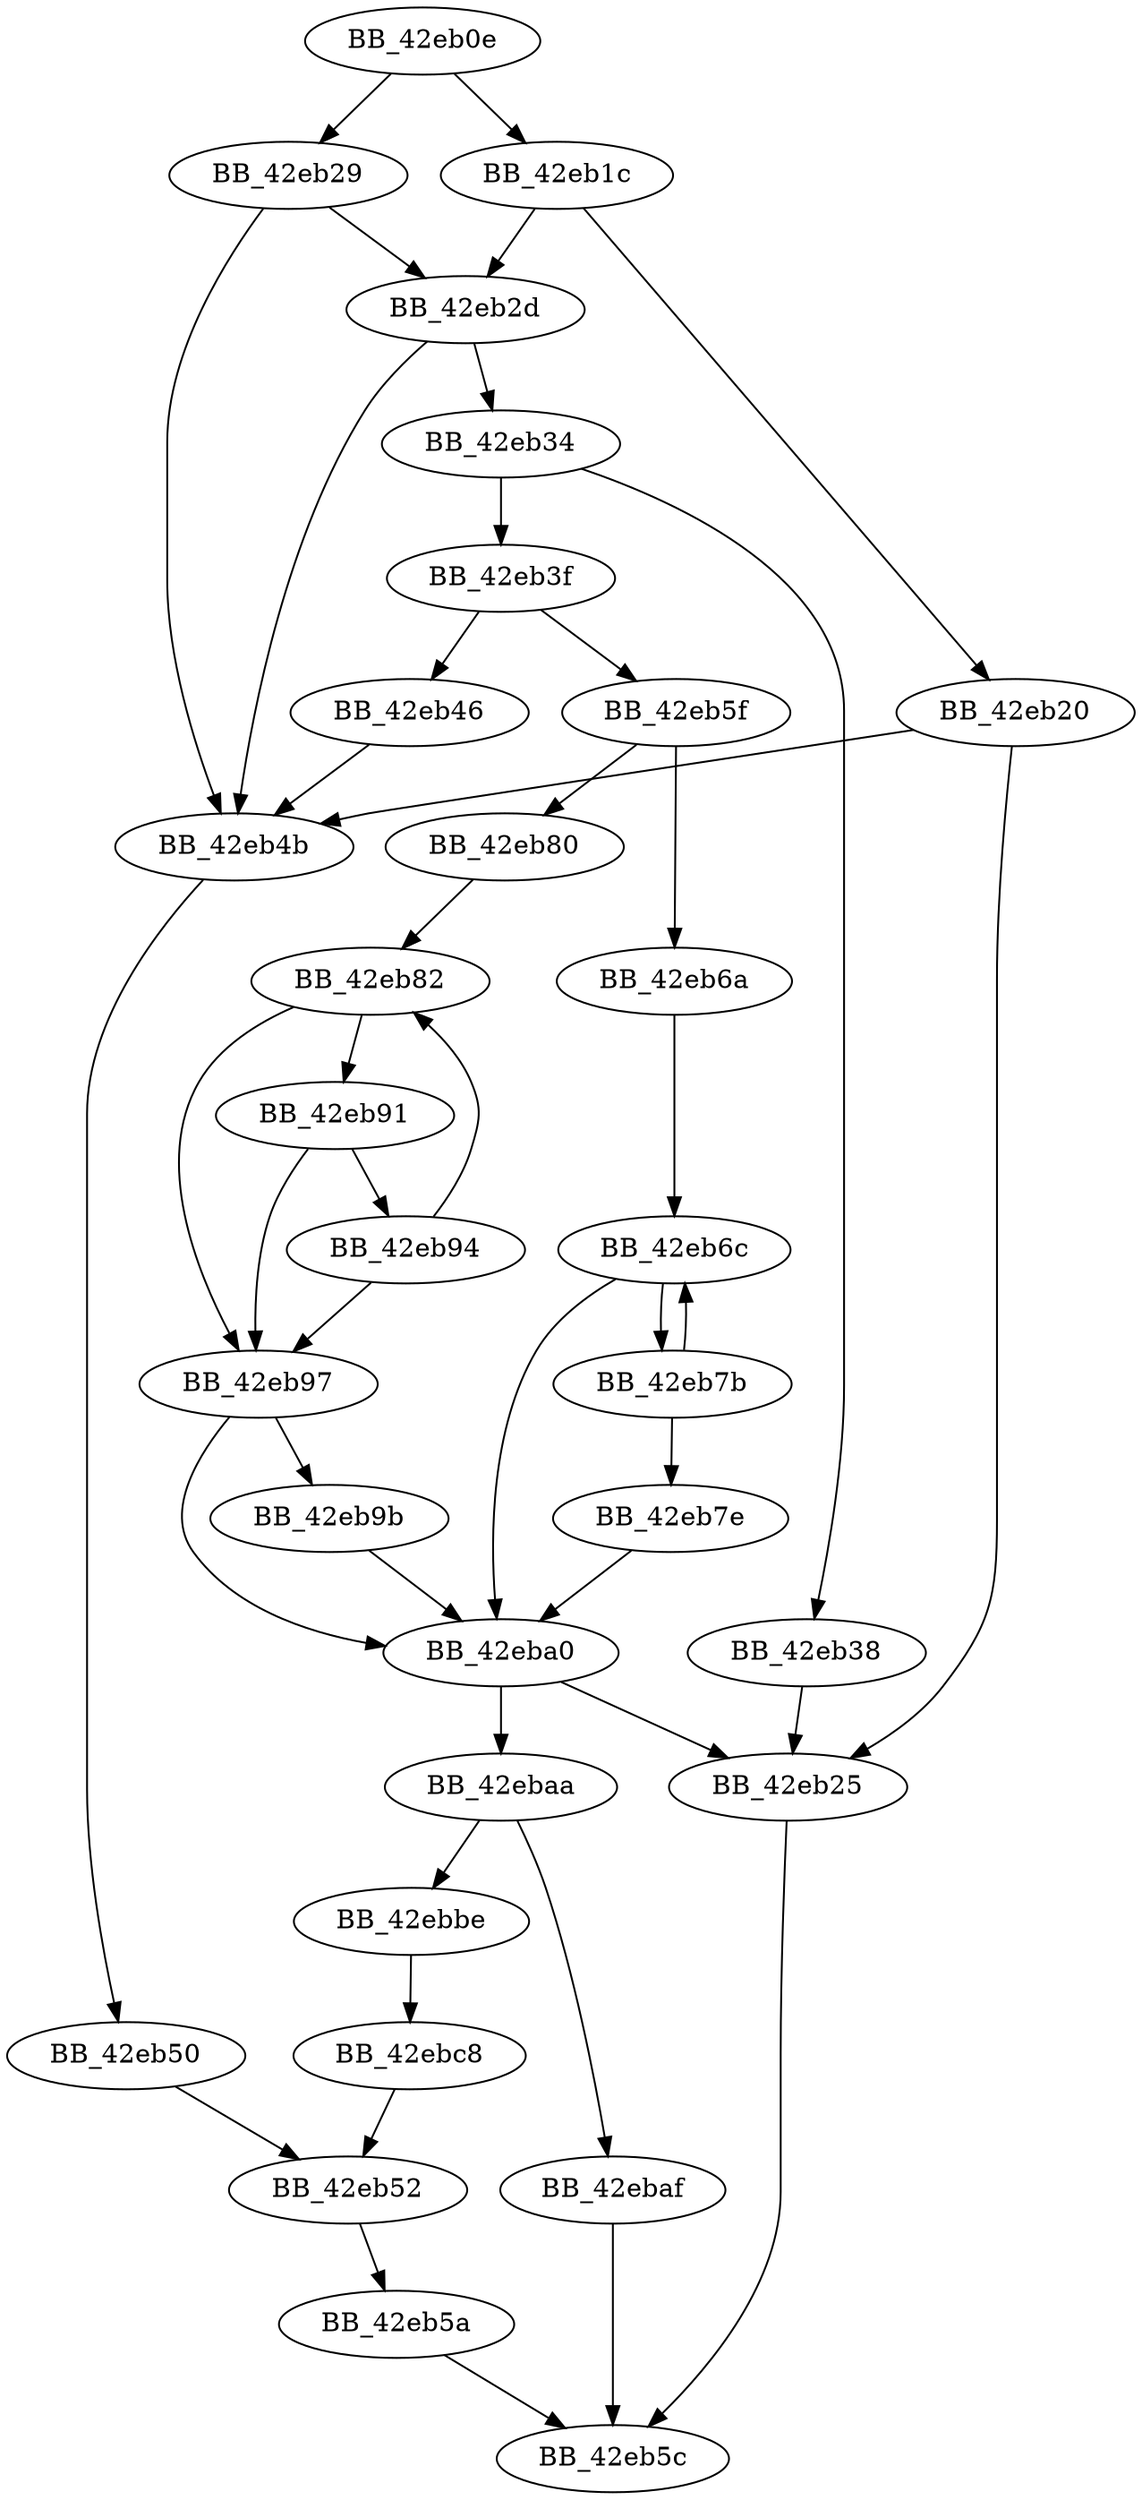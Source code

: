 DiGraph _wcsncpy_s{
BB_42eb0e->BB_42eb1c
BB_42eb0e->BB_42eb29
BB_42eb1c->BB_42eb20
BB_42eb1c->BB_42eb2d
BB_42eb20->BB_42eb25
BB_42eb20->BB_42eb4b
BB_42eb25->BB_42eb5c
BB_42eb29->BB_42eb2d
BB_42eb29->BB_42eb4b
BB_42eb2d->BB_42eb34
BB_42eb2d->BB_42eb4b
BB_42eb34->BB_42eb38
BB_42eb34->BB_42eb3f
BB_42eb38->BB_42eb25
BB_42eb3f->BB_42eb46
BB_42eb3f->BB_42eb5f
BB_42eb46->BB_42eb4b
BB_42eb4b->BB_42eb50
BB_42eb50->BB_42eb52
BB_42eb52->BB_42eb5a
BB_42eb5a->BB_42eb5c
BB_42eb5f->BB_42eb6a
BB_42eb5f->BB_42eb80
BB_42eb6a->BB_42eb6c
BB_42eb6c->BB_42eb7b
BB_42eb6c->BB_42eba0
BB_42eb7b->BB_42eb6c
BB_42eb7b->BB_42eb7e
BB_42eb7e->BB_42eba0
BB_42eb80->BB_42eb82
BB_42eb82->BB_42eb91
BB_42eb82->BB_42eb97
BB_42eb91->BB_42eb94
BB_42eb91->BB_42eb97
BB_42eb94->BB_42eb82
BB_42eb94->BB_42eb97
BB_42eb97->BB_42eb9b
BB_42eb97->BB_42eba0
BB_42eb9b->BB_42eba0
BB_42eba0->BB_42eb25
BB_42eba0->BB_42ebaa
BB_42ebaa->BB_42ebaf
BB_42ebaa->BB_42ebbe
BB_42ebaf->BB_42eb5c
BB_42ebbe->BB_42ebc8
BB_42ebc8->BB_42eb52
}
